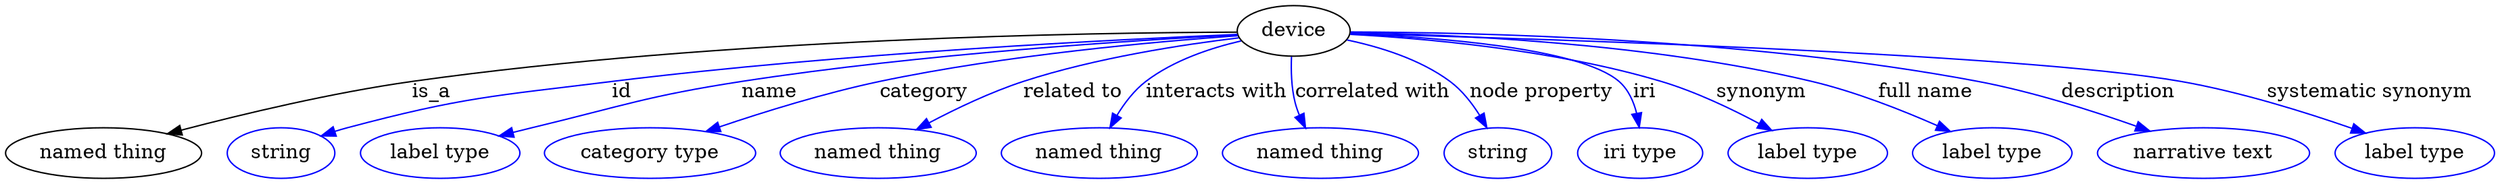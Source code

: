 digraph {
	graph [bb="0,0,1448.7,123"];
	node [label="\N"];
	device	 [height=0.5,
		label=device,
		pos="755.25,105",
		width=0.93881];
	"named thing"	 [height=0.5,
		pos="55.245,18",
		width=1.5346];
	device -> "named thing"	 [label=is_a,
		lp="249.25,61.5",
		pos="e,93.636,31.166 721.26,103.53 621.66,99.069 331.69,85.042 238.25,69 191.74,61.017 140.07,46.031 103.53,34.361"];
	id	 [color=blue,
		height=0.5,
		label=string,
		pos="159.25,18",
		width=0.84854];
	device -> id	 [color=blue,
		label=id,
		lp="361.75,61.5",
		pos="e,183.03,29.71 721.46,103.29 652.5,99.509 490.72,89.129 356.25,69 285.73,58.445 267.04,58.092 199.25,36 196.98,35.263 194.68,34.439 \
192.38,33.559",
		style=solid];
	name	 [color=blue,
		height=0.5,
		label="label type",
		pos="253.25,18",
		width=1.2638];
	device -> name	 [color=blue,
		label=name,
		lp="453.75,61.5",
		pos="e,288.05,29.784 721.71,102.69 663.62,98.364 540.68,87.728 438.25,69 379.61,58.279 365.49,52.613 308.25,36 304.86,35.018 301.37,33.968 \
297.87,32.886",
		style=solid];
	category	 [color=blue,
		height=0.5,
		label="category type",
		pos="375.25,18",
		width=1.6249];
	device -> category	 [color=blue,
		label=category,
		lp="545.75,61.5",
		pos="e,410.94,32.423 721.69,101.74 676.07,96.876 592.16,86.377 522.25,69 487.39,60.336 449.08,46.913 420.31,36.012",
		style=solid];
	"related to"	 [color=blue,
		height=0.5,
		label="named thing",
		pos="507.25,18",
		width=1.5346];
	device -> "related to"	 [color=blue,
		label="related to",
		lp="632.25,61.5",
		pos="e,533.76,33.871 722.9,99.498 692.27,93.749 645.28,83.531 606.25,69 584.39,60.864 561.15,49.072 542.68,38.876",
		style=solid];
	"interacts with"	 [color=blue,
		height=0.5,
		label="named thing",
		pos="635.25,18",
		width=1.5346];
	device -> "interacts with"	 [color=blue,
		label="interacts with",
		lp="714.25,61.5",
		pos="e,646.82,35.795 726.47,95.313 710.95,89.238 692.01,80.388 677.25,69 668.16,61.991 659.76,52.673 652.9,43.92",
		style=solid];
	"correlated with"	 [color=blue,
		height=0.5,
		label="named thing",
		pos="763.25,18",
		width=1.5346];
	device -> "correlated with"	 [color=blue,
		label="correlated with",
		lp="797.25,61.5",
		pos="e,759.07,36.222 754.84,86.539 754.82,76.83 755.1,64.744 756.25,54 756.52,51.452 756.87,48.815 757.29,46.18",
		style=solid];
	"node property"	 [color=blue,
		height=0.5,
		label=string,
		pos="867.25,18",
		width=0.84854];
	device -> "node property"	 [color=blue,
		label="node property",
		lp="889.25,61.5",
		pos="e,860.47,35.984 785.92,96.939 802.86,91.289 823.4,82.325 838.25,69 845.51,62.475 851.41,53.681 855.93,45.234",
		style=solid];
	iri	 [color=blue,
		height=0.5,
		label="iri type",
		pos="952.25,18",
		width=1.011];
	device -> iri	 [color=blue,
		label=iri,
		lp="948.75,61.5",
		pos="e,949.22,36.137 788.73,101.9 833.55,97.125 909.91,86.64 931.25,69 938.35,63.123 943.08,54.449 946.22,45.915",
		style=solid];
	synonym	 [color=blue,
		height=0.5,
		label="label type",
		pos="1052.2,18",
		width=1.2638];
	device -> synonym	 [color=blue,
		label=synonym,
		lp="1016.7,61.5",
		pos="e,1028.8,33.693 788.95,102.44 830.12,98.556 901.4,89.341 959.25,69 980.55,61.509 1002.8,49.493 1020.2,39.006",
		style=solid];
	"full name"	 [color=blue,
		height=0.5,
		label="label type",
		pos="1161.2,18",
		width=1.2638];
	device -> "full name"	 [color=blue,
		label="full name",
		lp="1115.7,61.5",
		pos="e,1134.2,32.728 789.04,104.03 843.93,101.75 955.49,94.143 1046.2,69 1073.7,61.398 1103,48.312 1125.2,37.299",
		style=solid];
	description	 [color=blue,
		height=0.5,
		label="narrative text",
		pos="1282.2,18",
		width=1.6068];
	device -> description	 [color=blue,
		label=description,
		lp="1226.7,61.5",
		pos="e,1249.8,33.001 789,103.05 870.93,98.137 1078.6,84.514 1146.2,69 1178.8,61.55 1214,48.185 1240.4,37.006",
		style=solid];
	"systematic synonym"	 [color=blue,
		height=0.5,
		label="label type",
		pos="1403.2,18",
		width=1.2638];
	device -> "systematic synonym"	 [color=blue,
		label="systematic synonym",
		lp="1369.2,61.5",
		pos="e,1373.2,31.521 789.27,103.79 887.56,100.11 1170.7,88.111 1261.2,69 1296.9,61.479 1335.7,47.074 1363.8,35.486",
		style=solid];
}
